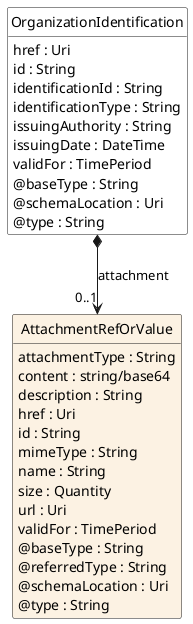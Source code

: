 @startuml
hide circle
hide methods
hide stereotype
show <<Enumeration>> stereotype
skinparam class {
   BackgroundColor<<Enumeration>> #E6F5F7
   BackgroundColor<<Ref>> #FFFFE0
   BackgroundColor<<Pivot>> #FFFFFFF
   BackgroundColor<<SimpleType>> #E2F0DA
   BackgroundColor #FCF2E3
}

class OrganizationIdentification <<Pivot>> {
    href : Uri
    id : String
    identificationId : String
    identificationType : String
    issuingAuthority : String
    issuingDate : DateTime
    validFor : TimePeriod
    @baseType : String
    @schemaLocation : Uri
    @type : String
}

class AttachmentRefOrValue  {
    attachmentType : String
    content : string/base64
    description : String
    href : Uri
    id : String
    mimeType : String
    name : String
    size : Quantity
    url : Uri
    validFor : TimePeriod
    @baseType : String
    @referredType : String
    @schemaLocation : Uri
    @type : String
}

OrganizationIdentification *-->  "0..1" AttachmentRefOrValue : attachment

@enduml